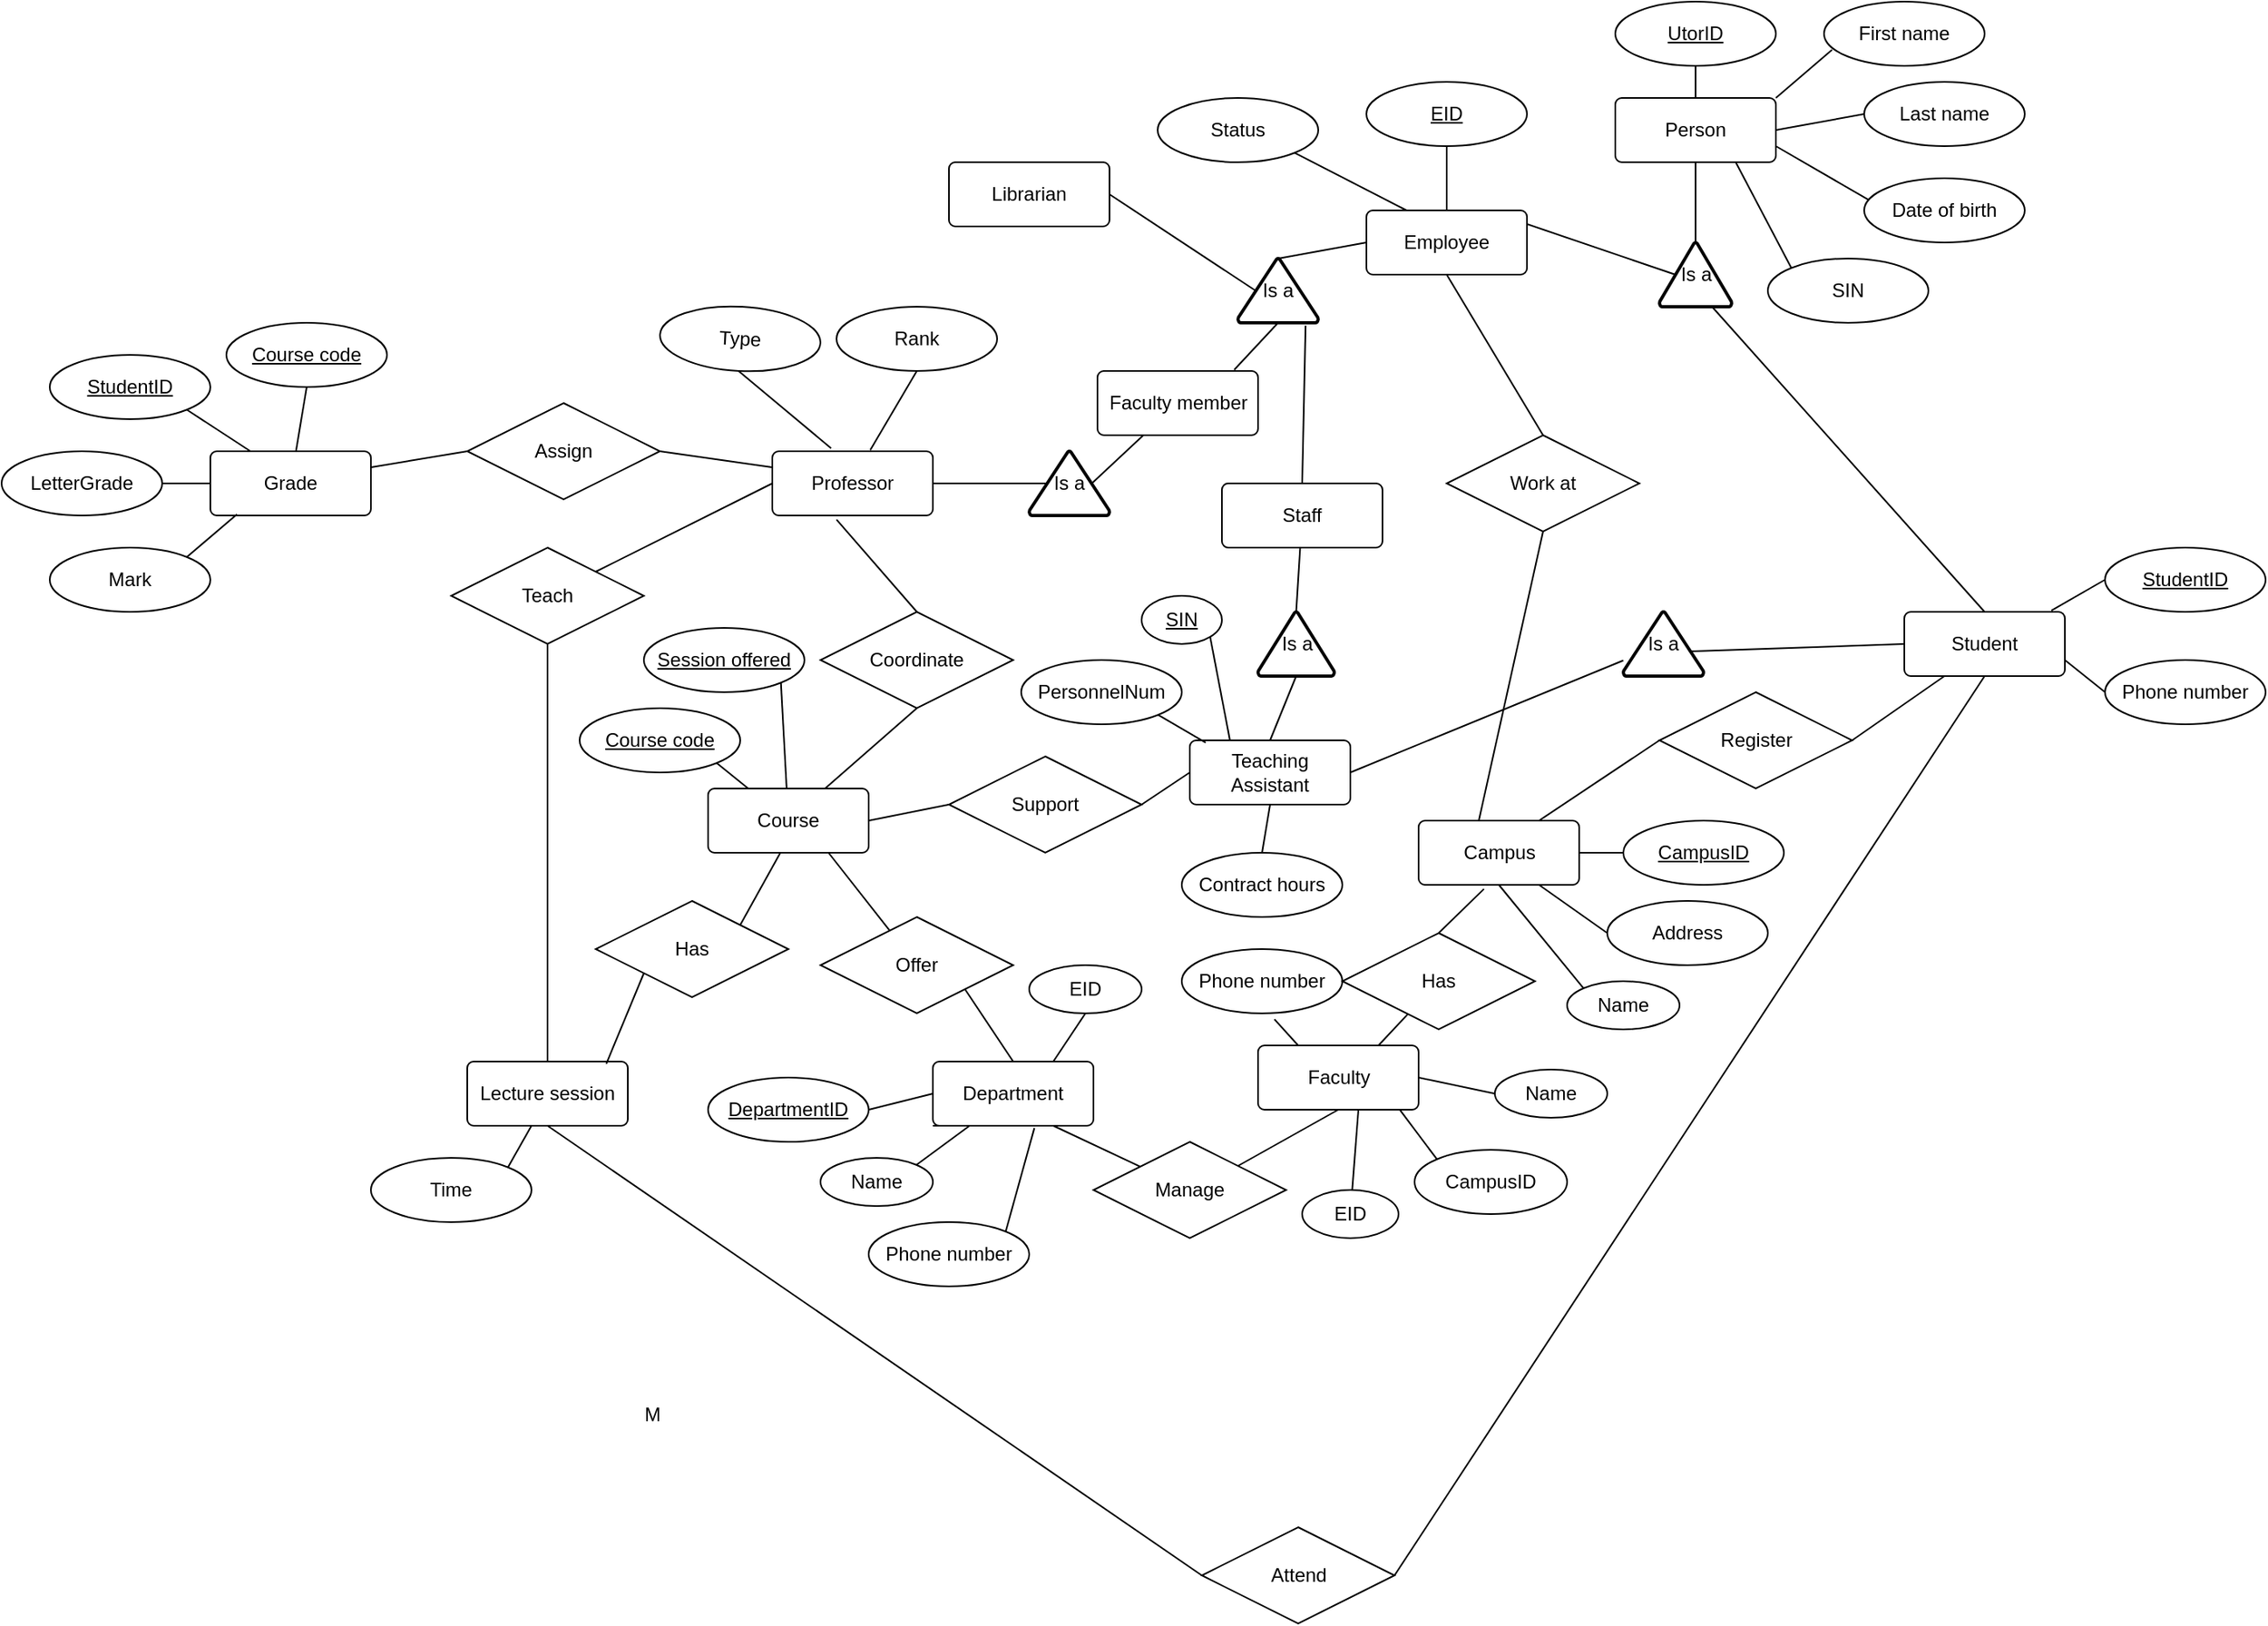 <mxfile version="14.4.2" type="github">
  <diagram id="R2lEEEUBdFMjLlhIrx00" name="Page-1">
    <mxGraphModel dx="1635" dy="925" grid="1" gridSize="10" guides="1" tooltips="1" connect="1" arrows="0" fold="1" page="1" pageScale="1" pageWidth="850" pageHeight="1100" math="0" shadow="0" extFonts="Permanent Marker^https://fonts.googleapis.com/css?family=Permanent+Marker">
      <root>
        <mxCell id="0" />
        <mxCell id="1" parent="0" />
        <mxCell id="gwg-A6XJW5PX1pOnSBx1-50" style="edgeStyle=none;rounded=0;orthogonalLoop=1;jettySize=auto;html=1;exitX=0.75;exitY=0;exitDx=0;exitDy=0;endArrow=none;endFill=0;" parent="1" source="hnaVGo4RE-8-AP_m8wNN-1" target="hnaVGo4RE-8-AP_m8wNN-59" edge="1">
          <mxGeometry relative="1" as="geometry" />
        </mxCell>
        <mxCell id="hnaVGo4RE-8-AP_m8wNN-1" value="Faculty" style="rounded=1;arcSize=10;whiteSpace=wrap;html=1;align=center;" parent="1" vertex="1">
          <mxGeometry x="822.5" y="770" width="100" height="40" as="geometry" />
        </mxCell>
        <mxCell id="gwg-A6XJW5PX1pOnSBx1-49" style="edgeStyle=none;rounded=0;orthogonalLoop=1;jettySize=auto;html=1;exitX=1;exitY=0;exitDx=0;exitDy=0;entryX=0.5;entryY=1;entryDx=0;entryDy=0;endArrow=none;endFill=0;" parent="1" source="hnaVGo4RE-8-AP_m8wNN-2" target="hnaVGo4RE-8-AP_m8wNN-1" edge="1">
          <mxGeometry relative="1" as="geometry" />
        </mxCell>
        <mxCell id="hnaVGo4RE-8-AP_m8wNN-2" value="Manage" style="shape=rhombus;perimeter=rhombusPerimeter;whiteSpace=wrap;html=1;align=center;" parent="1" vertex="1">
          <mxGeometry x="720" y="830" width="120" height="60" as="geometry" />
        </mxCell>
        <mxCell id="gwg-A6XJW5PX1pOnSBx1-48" style="edgeStyle=none;rounded=0;orthogonalLoop=1;jettySize=auto;html=1;exitX=0.75;exitY=1;exitDx=0;exitDy=0;endArrow=none;endFill=0;" parent="1" source="hnaVGo4RE-8-AP_m8wNN-18" target="hnaVGo4RE-8-AP_m8wNN-2" edge="1">
          <mxGeometry relative="1" as="geometry" />
        </mxCell>
        <mxCell id="hnaVGo4RE-8-AP_m8wNN-18" value="Department" style="rounded=1;arcSize=10;whiteSpace=wrap;html=1;align=center;" parent="1" vertex="1">
          <mxGeometry x="620" y="780" width="100" height="40" as="geometry" />
        </mxCell>
        <mxCell id="hnaVGo4RE-8-AP_m8wNN-27" style="edgeStyle=none;rounded=0;orthogonalLoop=1;jettySize=auto;html=1;exitX=0.75;exitY=0;exitDx=0;exitDy=0;startArrow=none;startFill=0;endArrow=none;endFill=0;" parent="1" source="hnaVGo4RE-8-AP_m8wNN-18" target="hnaVGo4RE-8-AP_m8wNN-18" edge="1">
          <mxGeometry relative="1" as="geometry" />
        </mxCell>
        <mxCell id="0r6z_rzIHwYX-zQhmxHH-9" style="rounded=0;orthogonalLoop=1;jettySize=auto;html=1;exitX=0;exitY=0.5;exitDx=0;exitDy=0;entryX=1;entryY=0.5;entryDx=0;entryDy=0;endArrow=none;endFill=0;" edge="1" parent="1" source="hnaVGo4RE-8-AP_m8wNN-29" target="hnaVGo4RE-8-AP_m8wNN-1">
          <mxGeometry relative="1" as="geometry" />
        </mxCell>
        <mxCell id="hnaVGo4RE-8-AP_m8wNN-29" value="Name" style="ellipse;whiteSpace=wrap;html=1;align=center;" parent="1" vertex="1">
          <mxGeometry x="970" y="785" width="70" height="30" as="geometry" />
        </mxCell>
        <mxCell id="0r6z_rzIHwYX-zQhmxHH-17" style="edgeStyle=none;rounded=0;orthogonalLoop=1;jettySize=auto;html=1;exitX=1;exitY=0.5;exitDx=0;exitDy=0;entryX=0;entryY=0.5;entryDx=0;entryDy=0;endArrow=none;endFill=0;" edge="1" parent="1" source="hnaVGo4RE-8-AP_m8wNN-30" target="hnaVGo4RE-8-AP_m8wNN-18">
          <mxGeometry relative="1" as="geometry" />
        </mxCell>
        <mxCell id="hnaVGo4RE-8-AP_m8wNN-30" value="DepartmentID" style="ellipse;whiteSpace=wrap;html=1;align=center;fontStyle=4;" parent="1" vertex="1">
          <mxGeometry x="480" y="790" width="100" height="40" as="geometry" />
        </mxCell>
        <mxCell id="0r6z_rzIHwYX-zQhmxHH-12" style="edgeStyle=none;rounded=0;orthogonalLoop=1;jettySize=auto;html=1;exitX=0.577;exitY=1.092;exitDx=0;exitDy=0;entryX=0.25;entryY=0;entryDx=0;entryDy=0;endArrow=none;endFill=0;exitPerimeter=0;" edge="1" parent="1" source="hnaVGo4RE-8-AP_m8wNN-32" target="hnaVGo4RE-8-AP_m8wNN-1">
          <mxGeometry relative="1" as="geometry" />
        </mxCell>
        <mxCell id="hnaVGo4RE-8-AP_m8wNN-32" value="Phone number" style="ellipse;whiteSpace=wrap;html=1;align=center;" parent="1" vertex="1">
          <mxGeometry x="775" y="710" width="100" height="40" as="geometry" />
        </mxCell>
        <mxCell id="0r6z_rzIHwYX-zQhmxHH-16" style="edgeStyle=none;rounded=0;orthogonalLoop=1;jettySize=auto;html=1;exitX=0.5;exitY=1;exitDx=0;exitDy=0;entryX=0.75;entryY=0;entryDx=0;entryDy=0;endArrow=none;endFill=0;" edge="1" parent="1" source="hnaVGo4RE-8-AP_m8wNN-35" target="hnaVGo4RE-8-AP_m8wNN-18">
          <mxGeometry relative="1" as="geometry" />
        </mxCell>
        <mxCell id="hnaVGo4RE-8-AP_m8wNN-35" value="EID" style="ellipse;whiteSpace=wrap;html=1;align=center;" parent="1" vertex="1">
          <mxGeometry x="680" y="720" width="70" height="30" as="geometry" />
        </mxCell>
        <mxCell id="gwg-A6XJW5PX1pOnSBx1-47" style="edgeStyle=none;rounded=0;orthogonalLoop=1;jettySize=auto;html=1;exitX=1;exitY=1;exitDx=0;exitDy=0;entryX=0.5;entryY=0;entryDx=0;entryDy=0;endArrow=none;endFill=0;" parent="1" source="hnaVGo4RE-8-AP_m8wNN-37" target="hnaVGo4RE-8-AP_m8wNN-18" edge="1">
          <mxGeometry relative="1" as="geometry" />
        </mxCell>
        <mxCell id="hnaVGo4RE-8-AP_m8wNN-37" value="Offer" style="shape=rhombus;perimeter=rhombusPerimeter;whiteSpace=wrap;html=1;align=center;" parent="1" vertex="1">
          <mxGeometry x="550" y="690" width="120" height="60" as="geometry" />
        </mxCell>
        <mxCell id="gwg-A6XJW5PX1pOnSBx1-46" style="edgeStyle=none;rounded=0;orthogonalLoop=1;jettySize=auto;html=1;exitX=0.75;exitY=1;exitDx=0;exitDy=0;endArrow=none;endFill=0;" parent="1" source="hnaVGo4RE-8-AP_m8wNN-40" target="hnaVGo4RE-8-AP_m8wNN-37" edge="1">
          <mxGeometry relative="1" as="geometry" />
        </mxCell>
        <mxCell id="hnaVGo4RE-8-AP_m8wNN-40" value="Course" style="rounded=1;arcSize=10;whiteSpace=wrap;html=1;align=center;" parent="1" vertex="1">
          <mxGeometry x="480" y="610" width="100" height="40" as="geometry" />
        </mxCell>
        <mxCell id="0r6z_rzIHwYX-zQhmxHH-21" style="edgeStyle=none;rounded=0;orthogonalLoop=1;jettySize=auto;html=1;exitX=1;exitY=1;exitDx=0;exitDy=0;entryX=0.25;entryY=0;entryDx=0;entryDy=0;endArrow=none;endFill=0;" edge="1" parent="1" source="hnaVGo4RE-8-AP_m8wNN-46" target="hnaVGo4RE-8-AP_m8wNN-40">
          <mxGeometry relative="1" as="geometry" />
        </mxCell>
        <mxCell id="hnaVGo4RE-8-AP_m8wNN-46" value="Course code" style="ellipse;whiteSpace=wrap;html=1;align=center;fontStyle=4;" parent="1" vertex="1">
          <mxGeometry x="400" y="560" width="100" height="40" as="geometry" />
        </mxCell>
        <mxCell id="0r6z_rzIHwYX-zQhmxHH-23" style="edgeStyle=none;rounded=0;orthogonalLoop=1;jettySize=auto;html=1;exitX=1;exitY=1;exitDx=0;exitDy=0;endArrow=none;endFill=0;" edge="1" parent="1" source="hnaVGo4RE-8-AP_m8wNN-48" target="hnaVGo4RE-8-AP_m8wNN-40">
          <mxGeometry relative="1" as="geometry" />
        </mxCell>
        <mxCell id="hnaVGo4RE-8-AP_m8wNN-48" value="Session offered" style="ellipse;whiteSpace=wrap;html=1;align=center;fontStyle=4;" parent="1" vertex="1">
          <mxGeometry x="440" y="510" width="100" height="40" as="geometry" />
        </mxCell>
        <mxCell id="gwg-A6XJW5PX1pOnSBx1-9" style="edgeStyle=none;rounded=0;orthogonalLoop=1;jettySize=auto;html=1;exitX=0.5;exitY=0;exitDx=0;exitDy=0;entryX=0.4;entryY=1.064;entryDx=0;entryDy=0;entryPerimeter=0;endArrow=none;endFill=0;" parent="1" source="hnaVGo4RE-8-AP_m8wNN-52" target="hnaVGo4RE-8-AP_m8wNN-57" edge="1">
          <mxGeometry relative="1" as="geometry" />
        </mxCell>
        <mxCell id="gwg-A6XJW5PX1pOnSBx1-12" style="edgeStyle=none;rounded=0;orthogonalLoop=1;jettySize=auto;html=1;exitX=0.5;exitY=1;exitDx=0;exitDy=0;endArrow=none;endFill=0;" parent="1" source="hnaVGo4RE-8-AP_m8wNN-52" target="hnaVGo4RE-8-AP_m8wNN-40" edge="1">
          <mxGeometry relative="1" as="geometry" />
        </mxCell>
        <mxCell id="hnaVGo4RE-8-AP_m8wNN-52" value="Coordinate" style="shape=rhombus;perimeter=rhombusPerimeter;whiteSpace=wrap;html=1;align=center;" parent="1" vertex="1">
          <mxGeometry x="550" y="500" width="120" height="60" as="geometry" />
        </mxCell>
        <mxCell id="hnaVGo4RE-8-AP_m8wNN-53" style="edgeStyle=none;rounded=0;orthogonalLoop=1;jettySize=auto;html=1;exitX=0.25;exitY=1;exitDx=0;exitDy=0;entryX=0;entryY=1;entryDx=0;entryDy=0;startArrow=none;startFill=0;endArrow=none;endFill=0;" parent="1" source="hnaVGo4RE-8-AP_m8wNN-18" target="hnaVGo4RE-8-AP_m8wNN-18" edge="1">
          <mxGeometry relative="1" as="geometry" />
        </mxCell>
        <mxCell id="gwg-A6XJW5PX1pOnSBx1-17" style="edgeStyle=none;rounded=0;orthogonalLoop=1;jettySize=auto;html=1;endArrow=none;endFill=0;exitX=0.78;exitY=0.5;exitDx=0;exitDy=0;exitPerimeter=0;" parent="1" source="0r6z_rzIHwYX-zQhmxHH-45" target="0r6z_rzIHwYX-zQhmxHH-43" edge="1">
          <mxGeometry relative="1" as="geometry">
            <mxPoint x="723" y="410" as="sourcePoint" />
            <mxPoint x="730.432" y="386.128" as="targetPoint" />
          </mxGeometry>
        </mxCell>
        <mxCell id="0r6z_rzIHwYX-zQhmxHH-46" style="edgeStyle=none;rounded=0;orthogonalLoop=1;jettySize=auto;html=1;exitX=1;exitY=0.5;exitDx=0;exitDy=0;entryX=0.22;entryY=0.5;entryDx=0;entryDy=0;entryPerimeter=0;endArrow=none;endFill=0;" edge="1" parent="1" source="hnaVGo4RE-8-AP_m8wNN-57" target="0r6z_rzIHwYX-zQhmxHH-45">
          <mxGeometry relative="1" as="geometry" />
        </mxCell>
        <mxCell id="hnaVGo4RE-8-AP_m8wNN-57" value="Professor" style="rounded=1;arcSize=10;whiteSpace=wrap;html=1;align=center;" parent="1" vertex="1">
          <mxGeometry x="520" y="400" width="100" height="40" as="geometry" />
        </mxCell>
        <mxCell id="gwg-A6XJW5PX1pOnSBx1-51" style="edgeStyle=none;rounded=0;orthogonalLoop=1;jettySize=auto;html=1;exitX=0.5;exitY=0;exitDx=0;exitDy=0;entryX=0.407;entryY=1.064;entryDx=0;entryDy=0;entryPerimeter=0;endArrow=none;endFill=0;" parent="1" source="hnaVGo4RE-8-AP_m8wNN-59" target="hnaVGo4RE-8-AP_m8wNN-140" edge="1">
          <mxGeometry relative="1" as="geometry" />
        </mxCell>
        <mxCell id="hnaVGo4RE-8-AP_m8wNN-59" value="Has" style="shape=rhombus;perimeter=rhombusPerimeter;whiteSpace=wrap;html=1;align=center;" parent="1" vertex="1">
          <mxGeometry x="875" y="700" width="120" height="60" as="geometry" />
        </mxCell>
        <mxCell id="gwg-A6XJW5PX1pOnSBx1-31" style="edgeStyle=none;rounded=0;orthogonalLoop=1;jettySize=auto;html=1;exitX=0.5;exitY=1;exitDx=0;exitDy=0;entryX=0;entryY=0.5;entryDx=0;entryDy=0;endArrow=none;endFill=0;" parent="1" source="hnaVGo4RE-8-AP_m8wNN-61" target="hnaVGo4RE-8-AP_m8wNN-82" edge="1">
          <mxGeometry relative="1" as="geometry" />
        </mxCell>
        <mxCell id="hnaVGo4RE-8-AP_m8wNN-61" value="Lecture session" style="rounded=1;arcSize=10;whiteSpace=wrap;html=1;align=center;" parent="1" vertex="1">
          <mxGeometry x="330" y="780" width="100" height="40" as="geometry" />
        </mxCell>
        <mxCell id="gwg-A6XJW5PX1pOnSBx1-7" style="rounded=0;orthogonalLoop=1;jettySize=auto;html=1;exitX=1;exitY=0;exitDx=0;exitDy=0;entryX=0;entryY=0.5;entryDx=0;entryDy=0;endArrow=none;endFill=0;" parent="1" source="hnaVGo4RE-8-AP_m8wNN-63" target="hnaVGo4RE-8-AP_m8wNN-57" edge="1">
          <mxGeometry relative="1" as="geometry" />
        </mxCell>
        <mxCell id="gwg-A6XJW5PX1pOnSBx1-28" style="edgeStyle=none;rounded=0;orthogonalLoop=1;jettySize=auto;html=1;exitX=0.5;exitY=1;exitDx=0;exitDy=0;entryX=0.5;entryY=0;entryDx=0;entryDy=0;endArrow=none;endFill=0;" parent="1" source="hnaVGo4RE-8-AP_m8wNN-63" target="hnaVGo4RE-8-AP_m8wNN-61" edge="1">
          <mxGeometry relative="1" as="geometry" />
        </mxCell>
        <mxCell id="hnaVGo4RE-8-AP_m8wNN-63" value="Teach" style="shape=rhombus;perimeter=rhombusPerimeter;whiteSpace=wrap;html=1;align=center;" parent="1" vertex="1">
          <mxGeometry x="320" y="460" width="120" height="60" as="geometry" />
        </mxCell>
        <mxCell id="hnaVGo4RE-8-AP_m8wNN-66" style="edgeStyle=none;rounded=0;orthogonalLoop=1;jettySize=auto;html=1;exitX=1;exitY=1;exitDx=0;exitDy=0;startArrow=none;startFill=0;endArrow=none;endFill=0;" parent="1" source="hnaVGo4RE-8-AP_m8wNN-52" target="hnaVGo4RE-8-AP_m8wNN-52" edge="1">
          <mxGeometry relative="1" as="geometry" />
        </mxCell>
        <mxCell id="0r6z_rzIHwYX-zQhmxHH-49" style="edgeStyle=none;rounded=0;orthogonalLoop=1;jettySize=auto;html=1;exitX=1;exitY=0;exitDx=0;exitDy=0;entryX=0.4;entryY=1;entryDx=0;entryDy=0;entryPerimeter=0;endArrow=none;endFill=0;" edge="1" parent="1" source="hnaVGo4RE-8-AP_m8wNN-69" target="hnaVGo4RE-8-AP_m8wNN-61">
          <mxGeometry relative="1" as="geometry" />
        </mxCell>
        <mxCell id="hnaVGo4RE-8-AP_m8wNN-69" value="Time" style="ellipse;whiteSpace=wrap;html=1;align=center;" parent="1" vertex="1">
          <mxGeometry x="270" y="840" width="100" height="40" as="geometry" />
        </mxCell>
        <mxCell id="hnaVGo4RE-8-AP_m8wNN-76" style="edgeStyle=none;rounded=0;orthogonalLoop=1;jettySize=auto;html=1;exitX=1;exitY=1;exitDx=0;exitDy=0;startArrow=none;startFill=0;endArrow=none;endFill=0;" parent="1" source="hnaVGo4RE-8-AP_m8wNN-63" target="hnaVGo4RE-8-AP_m8wNN-63" edge="1">
          <mxGeometry relative="1" as="geometry" />
        </mxCell>
        <mxCell id="gwg-A6XJW5PX1pOnSBx1-30" style="edgeStyle=none;rounded=0;orthogonalLoop=1;jettySize=auto;html=1;exitX=1;exitY=0.5;exitDx=0;exitDy=0;entryX=0.5;entryY=1;entryDx=0;entryDy=0;endArrow=none;endFill=0;" parent="1" source="hnaVGo4RE-8-AP_m8wNN-82" target="gwg-A6XJW5PX1pOnSBx1-2" edge="1">
          <mxGeometry relative="1" as="geometry" />
        </mxCell>
        <mxCell id="hnaVGo4RE-8-AP_m8wNN-82" value="Attend" style="shape=rhombus;perimeter=rhombusPerimeter;whiteSpace=wrap;html=1;align=center;" parent="1" vertex="1">
          <mxGeometry x="787.5" y="1070" width="120" height="60" as="geometry" />
        </mxCell>
        <mxCell id="hnaVGo4RE-8-AP_m8wNN-92" value="M" style="text;html=1;align=center;verticalAlign=middle;resizable=0;points=[];autosize=1;" parent="1" vertex="1">
          <mxGeometry x="430" y="990" width="30" height="20" as="geometry" />
        </mxCell>
        <mxCell id="0r6z_rzIHwYX-zQhmxHH-56" style="edgeStyle=none;rounded=0;orthogonalLoop=1;jettySize=auto;html=1;exitX=0.5;exitY=0;exitDx=0;exitDy=0;endArrow=none;endFill=0;" edge="1" parent="1" source="hnaVGo4RE-8-AP_m8wNN-94" target="0r6z_rzIHwYX-zQhmxHH-57">
          <mxGeometry relative="1" as="geometry">
            <mxPoint x="1095" y="140" as="targetPoint" />
          </mxGeometry>
        </mxCell>
        <mxCell id="0r6z_rzIHwYX-zQhmxHH-62" style="edgeStyle=none;rounded=0;orthogonalLoop=1;jettySize=auto;html=1;exitX=0.75;exitY=1;exitDx=0;exitDy=0;entryX=0;entryY=0;entryDx=0;entryDy=0;endArrow=none;endFill=0;" edge="1" parent="1" source="hnaVGo4RE-8-AP_m8wNN-94" target="0r6z_rzIHwYX-zQhmxHH-61">
          <mxGeometry relative="1" as="geometry" />
        </mxCell>
        <mxCell id="0r6z_rzIHwYX-zQhmxHH-63" style="edgeStyle=none;rounded=0;orthogonalLoop=1;jettySize=auto;html=1;exitX=1;exitY=0.75;exitDx=0;exitDy=0;entryX=0.032;entryY=0.342;entryDx=0;entryDy=0;entryPerimeter=0;endArrow=none;endFill=0;" edge="1" parent="1" source="hnaVGo4RE-8-AP_m8wNN-94" target="0r6z_rzIHwYX-zQhmxHH-60">
          <mxGeometry relative="1" as="geometry" />
        </mxCell>
        <mxCell id="0r6z_rzIHwYX-zQhmxHH-65" style="edgeStyle=none;rounded=0;orthogonalLoop=1;jettySize=auto;html=1;exitX=1;exitY=0;exitDx=0;exitDy=0;entryX=0.05;entryY=0.75;entryDx=0;entryDy=0;entryPerimeter=0;endArrow=none;endFill=0;" edge="1" parent="1" source="hnaVGo4RE-8-AP_m8wNN-94" target="0r6z_rzIHwYX-zQhmxHH-58">
          <mxGeometry relative="1" as="geometry" />
        </mxCell>
        <mxCell id="hnaVGo4RE-8-AP_m8wNN-94" value="Person" style="rounded=1;arcSize=10;whiteSpace=wrap;html=1;align=center;" parent="1" vertex="1">
          <mxGeometry x="1045" y="180" width="100" height="40" as="geometry" />
        </mxCell>
        <mxCell id="gwg-A6XJW5PX1pOnSBx1-32" style="edgeStyle=none;rounded=0;orthogonalLoop=1;jettySize=auto;html=1;exitX=0.5;exitY=0;exitDx=0;exitDy=0;exitPerimeter=0;entryX=0.5;entryY=1;entryDx=0;entryDy=0;endArrow=none;endFill=0;" parent="1" source="hnaVGo4RE-8-AP_m8wNN-96" target="hnaVGo4RE-8-AP_m8wNN-94" edge="1">
          <mxGeometry relative="1" as="geometry" />
        </mxCell>
        <mxCell id="hnaVGo4RE-8-AP_m8wNN-96" value="Is a" style="strokeWidth=2;html=1;shape=mxgraph.flowchart.extract_or_measurement;whiteSpace=wrap;" parent="1" vertex="1">
          <mxGeometry x="1072.5" y="270" width="45" height="40" as="geometry" />
        </mxCell>
        <mxCell id="gwg-A6XJW5PX1pOnSBx1-33" style="edgeStyle=none;rounded=0;orthogonalLoop=1;jettySize=auto;html=1;exitX=0.75;exitY=0;exitDx=0;exitDy=0;entryX=0.22;entryY=0.5;entryDx=0;entryDy=0;entryPerimeter=0;endArrow=none;endFill=0;" parent="1" source="hnaVGo4RE-8-AP_m8wNN-99" target="hnaVGo4RE-8-AP_m8wNN-96" edge="1">
          <mxGeometry relative="1" as="geometry" />
        </mxCell>
        <mxCell id="gwg-A6XJW5PX1pOnSBx1-58" style="edgeStyle=none;rounded=0;orthogonalLoop=1;jettySize=auto;html=1;exitX=0.5;exitY=1;exitDx=0;exitDy=0;entryX=0.5;entryY=0;entryDx=0;entryDy=0;endArrow=none;endFill=0;" parent="1" source="hnaVGo4RE-8-AP_m8wNN-99" target="gwg-A6XJW5PX1pOnSBx1-57" edge="1">
          <mxGeometry relative="1" as="geometry" />
        </mxCell>
        <mxCell id="hnaVGo4RE-8-AP_m8wNN-99" value="Employee" style="rounded=1;arcSize=10;whiteSpace=wrap;html=1;align=center;" parent="1" vertex="1">
          <mxGeometry x="890" y="250" width="100" height="40" as="geometry" />
        </mxCell>
        <mxCell id="gwg-A6XJW5PX1pOnSBx1-20" style="edgeStyle=none;rounded=0;orthogonalLoop=1;jettySize=auto;html=1;exitX=0.5;exitY=1;exitDx=0;exitDy=0;exitPerimeter=0;entryX=0.5;entryY=0;entryDx=0;entryDy=0;endArrow=none;endFill=0;" parent="1" source="hnaVGo4RE-8-AP_m8wNN-101" target="hnaVGo4RE-8-AP_m8wNN-113" edge="1">
          <mxGeometry relative="1" as="geometry" />
        </mxCell>
        <mxCell id="hnaVGo4RE-8-AP_m8wNN-101" value="Is a" style="strokeWidth=2;html=1;shape=mxgraph.flowchart.extract_or_measurement;whiteSpace=wrap;" parent="1" vertex="1">
          <mxGeometry x="822.5" y="500" width="47.5" height="40" as="geometry" />
        </mxCell>
        <mxCell id="gwg-A6XJW5PX1pOnSBx1-14" style="edgeStyle=none;rounded=0;orthogonalLoop=1;jettySize=auto;html=1;endArrow=none;endFill=0;entryX=0.5;entryY=0;entryDx=0;entryDy=0;entryPerimeter=0;" parent="1" source="hnaVGo4RE-8-AP_m8wNN-107" target="hnaVGo4RE-8-AP_m8wNN-101" edge="1">
          <mxGeometry relative="1" as="geometry">
            <mxPoint x="750" y="500" as="targetPoint" />
          </mxGeometry>
        </mxCell>
        <mxCell id="gwg-A6XJW5PX1pOnSBx1-16" style="edgeStyle=none;rounded=0;orthogonalLoop=1;jettySize=auto;html=1;exitX=0.5;exitY=0;exitDx=0;exitDy=0;entryX=0.842;entryY=1.043;entryDx=0;entryDy=0;entryPerimeter=0;endArrow=none;endFill=0;" parent="1" source="hnaVGo4RE-8-AP_m8wNN-107" target="hnaVGo4RE-8-AP_m8wNN-126" edge="1">
          <mxGeometry relative="1" as="geometry" />
        </mxCell>
        <mxCell id="hnaVGo4RE-8-AP_m8wNN-107" value="Staff" style="rounded=1;arcSize=10;whiteSpace=wrap;html=1;align=center;" parent="1" vertex="1">
          <mxGeometry x="800" y="420" width="100" height="40" as="geometry" />
        </mxCell>
        <mxCell id="hnaVGo4RE-8-AP_m8wNN-108" value="Is a" style="strokeWidth=2;html=1;shape=mxgraph.flowchart.extract_or_measurement;whiteSpace=wrap;" parent="1" vertex="1">
          <mxGeometry x="1050" y="500" width="50" height="40" as="geometry" />
        </mxCell>
        <mxCell id="gwg-A6XJW5PX1pOnSBx1-18" style="edgeStyle=none;rounded=0;orthogonalLoop=1;jettySize=auto;html=1;exitX=1;exitY=0.5;exitDx=0;exitDy=0;entryX=0.22;entryY=0.5;entryDx=0;entryDy=0;entryPerimeter=0;endArrow=none;endFill=0;" parent="1" source="hnaVGo4RE-8-AP_m8wNN-109" target="hnaVGo4RE-8-AP_m8wNN-126" edge="1">
          <mxGeometry relative="1" as="geometry" />
        </mxCell>
        <mxCell id="hnaVGo4RE-8-AP_m8wNN-109" value="Librarian" style="rounded=1;arcSize=10;whiteSpace=wrap;html=1;align=center;" parent="1" vertex="1">
          <mxGeometry x="630" y="220" width="100" height="40" as="geometry" />
        </mxCell>
        <mxCell id="gwg-A6XJW5PX1pOnSBx1-21" style="edgeStyle=none;rounded=0;orthogonalLoop=1;jettySize=auto;html=1;exitX=0;exitY=0.5;exitDx=0;exitDy=0;entryX=1;entryY=0.5;entryDx=0;entryDy=0;endArrow=none;endFill=0;" parent="1" source="hnaVGo4RE-8-AP_m8wNN-113" target="hnaVGo4RE-8-AP_m8wNN-137" edge="1">
          <mxGeometry relative="1" as="geometry" />
        </mxCell>
        <mxCell id="gwg-A6XJW5PX1pOnSBx1-53" style="edgeStyle=none;rounded=0;orthogonalLoop=1;jettySize=auto;html=1;exitX=1;exitY=0.5;exitDx=0;exitDy=0;endArrow=none;endFill=0;" parent="1" source="hnaVGo4RE-8-AP_m8wNN-113" target="hnaVGo4RE-8-AP_m8wNN-108" edge="1">
          <mxGeometry relative="1" as="geometry" />
        </mxCell>
        <mxCell id="0r6z_rzIHwYX-zQhmxHH-25" style="edgeStyle=none;rounded=0;orthogonalLoop=1;jettySize=auto;html=1;exitX=0.5;exitY=1;exitDx=0;exitDy=0;entryX=0.5;entryY=0;entryDx=0;entryDy=0;endArrow=none;endFill=0;" edge="1" parent="1" source="hnaVGo4RE-8-AP_m8wNN-113" target="0r6z_rzIHwYX-zQhmxHH-24">
          <mxGeometry relative="1" as="geometry" />
        </mxCell>
        <mxCell id="hnaVGo4RE-8-AP_m8wNN-113" value="Teaching Assistant" style="rounded=1;arcSize=10;whiteSpace=wrap;html=1;align=center;" parent="1" vertex="1">
          <mxGeometry x="780" y="580" width="100" height="40" as="geometry" />
        </mxCell>
        <mxCell id="hnaVGo4RE-8-AP_m8wNN-114" style="edgeStyle=none;rounded=0;orthogonalLoop=1;jettySize=auto;html=1;exitX=0.5;exitY=1;exitDx=0;exitDy=0;startArrow=none;startFill=0;endArrow=none;endFill=0;" parent="1" source="hnaVGo4RE-8-AP_m8wNN-109" target="hnaVGo4RE-8-AP_m8wNN-109" edge="1">
          <mxGeometry relative="1" as="geometry" />
        </mxCell>
        <mxCell id="gwg-A6XJW5PX1pOnSBx1-37" style="edgeStyle=none;rounded=0;orthogonalLoop=1;jettySize=auto;html=1;exitX=0.5;exitY=0;exitDx=0;exitDy=0;exitPerimeter=0;endArrow=none;endFill=0;entryX=0;entryY=0.5;entryDx=0;entryDy=0;" parent="1" source="hnaVGo4RE-8-AP_m8wNN-126" target="hnaVGo4RE-8-AP_m8wNN-99" edge="1">
          <mxGeometry relative="1" as="geometry">
            <mxPoint x="880" y="271" as="targetPoint" />
          </mxGeometry>
        </mxCell>
        <mxCell id="0r6z_rzIHwYX-zQhmxHH-44" style="edgeStyle=none;rounded=0;orthogonalLoop=1;jettySize=auto;html=1;exitX=0.5;exitY=1;exitDx=0;exitDy=0;exitPerimeter=0;entryX=0.852;entryY=-0.019;entryDx=0;entryDy=0;entryPerimeter=0;endArrow=none;endFill=0;" edge="1" parent="1" source="hnaVGo4RE-8-AP_m8wNN-126" target="0r6z_rzIHwYX-zQhmxHH-43">
          <mxGeometry relative="1" as="geometry" />
        </mxCell>
        <mxCell id="hnaVGo4RE-8-AP_m8wNN-126" value="Is a" style="strokeWidth=2;html=1;shape=mxgraph.flowchart.extract_or_measurement;whiteSpace=wrap;" parent="1" vertex="1">
          <mxGeometry x="810" y="280" width="50" height="40" as="geometry" />
        </mxCell>
        <mxCell id="gwg-A6XJW5PX1pOnSBx1-15" style="edgeStyle=none;rounded=0;orthogonalLoop=1;jettySize=auto;html=1;exitX=0;exitY=0.5;exitDx=0;exitDy=0;endArrow=none;endFill=0;entryX=1;entryY=0.5;entryDx=0;entryDy=0;" parent="1" source="hnaVGo4RE-8-AP_m8wNN-137" target="hnaVGo4RE-8-AP_m8wNN-40" edge="1">
          <mxGeometry relative="1" as="geometry">
            <mxPoint x="560" y="630" as="targetPoint" />
          </mxGeometry>
        </mxCell>
        <mxCell id="hnaVGo4RE-8-AP_m8wNN-137" value="Support" style="shape=rhombus;perimeter=rhombusPerimeter;whiteSpace=wrap;html=1;align=center;" parent="1" vertex="1">
          <mxGeometry x="630" y="590" width="120" height="60" as="geometry" />
        </mxCell>
        <mxCell id="0r6z_rzIHwYX-zQhmxHH-51" style="edgeStyle=none;rounded=0;orthogonalLoop=1;jettySize=auto;html=1;exitX=1;exitY=0.5;exitDx=0;exitDy=0;entryX=0;entryY=0.5;entryDx=0;entryDy=0;endArrow=none;endFill=0;" edge="1" parent="1" source="hnaVGo4RE-8-AP_m8wNN-140" target="0r6z_rzIHwYX-zQhmxHH-50">
          <mxGeometry relative="1" as="geometry" />
        </mxCell>
        <mxCell id="0r6z_rzIHwYX-zQhmxHH-53" style="edgeStyle=none;rounded=0;orthogonalLoop=1;jettySize=auto;html=1;exitX=0.75;exitY=1;exitDx=0;exitDy=0;entryX=0;entryY=0.5;entryDx=0;entryDy=0;endArrow=none;endFill=0;" edge="1" parent="1" source="hnaVGo4RE-8-AP_m8wNN-140" target="0r6z_rzIHwYX-zQhmxHH-52">
          <mxGeometry relative="1" as="geometry" />
        </mxCell>
        <mxCell id="0r6z_rzIHwYX-zQhmxHH-55" style="edgeStyle=none;rounded=0;orthogonalLoop=1;jettySize=auto;html=1;exitX=0.5;exitY=1;exitDx=0;exitDy=0;entryX=0;entryY=0;entryDx=0;entryDy=0;endArrow=none;endFill=0;" edge="1" parent="1" source="hnaVGo4RE-8-AP_m8wNN-140" target="0r6z_rzIHwYX-zQhmxHH-54">
          <mxGeometry relative="1" as="geometry" />
        </mxCell>
        <mxCell id="hnaVGo4RE-8-AP_m8wNN-140" value="Campus" style="rounded=1;arcSize=10;whiteSpace=wrap;html=1;align=center;" parent="1" vertex="1">
          <mxGeometry x="922.5" y="630" width="100" height="40" as="geometry" />
        </mxCell>
        <mxCell id="gwg-A6XJW5PX1pOnSBx1-22" style="edgeStyle=none;rounded=0;orthogonalLoop=1;jettySize=auto;html=1;exitX=1;exitY=0;exitDx=0;exitDy=0;endArrow=none;endFill=0;entryX=0.45;entryY=1;entryDx=0;entryDy=0;entryPerimeter=0;" parent="1" source="hnaVGo4RE-8-AP_m8wNN-143" target="hnaVGo4RE-8-AP_m8wNN-40" edge="1">
          <mxGeometry relative="1" as="geometry">
            <mxPoint x="520" y="650" as="targetPoint" />
          </mxGeometry>
        </mxCell>
        <mxCell id="gwg-A6XJW5PX1pOnSBx1-40" style="edgeStyle=none;rounded=0;orthogonalLoop=1;jettySize=auto;html=1;exitX=0;exitY=1;exitDx=0;exitDy=0;entryX=0.866;entryY=0.036;entryDx=0;entryDy=0;entryPerimeter=0;endArrow=none;endFill=0;" parent="1" source="hnaVGo4RE-8-AP_m8wNN-143" target="hnaVGo4RE-8-AP_m8wNN-61" edge="1">
          <mxGeometry relative="1" as="geometry" />
        </mxCell>
        <mxCell id="hnaVGo4RE-8-AP_m8wNN-143" value="Has" style="shape=rhombus;perimeter=rhombusPerimeter;whiteSpace=wrap;html=1;align=center;" parent="1" vertex="1">
          <mxGeometry x="410" y="680" width="120" height="60" as="geometry" />
        </mxCell>
        <mxCell id="gwg-A6XJW5PX1pOnSBx1-34" style="edgeStyle=none;rounded=0;orthogonalLoop=1;jettySize=auto;html=1;exitX=0.5;exitY=0;exitDx=0;exitDy=0;endArrow=none;endFill=0;entryX=0.718;entryY=0.987;entryDx=0;entryDy=0;entryPerimeter=0;" parent="1" source="gwg-A6XJW5PX1pOnSBx1-2" target="hnaVGo4RE-8-AP_m8wNN-96" edge="1">
          <mxGeometry relative="1" as="geometry">
            <mxPoint x="994" y="220" as="targetPoint" />
          </mxGeometry>
        </mxCell>
        <mxCell id="gwg-A6XJW5PX1pOnSBx1-39" style="edgeStyle=none;rounded=0;orthogonalLoop=1;jettySize=auto;html=1;exitX=0;exitY=0.5;exitDx=0;exitDy=0;endArrow=none;endFill=0;entryX=0.818;entryY=0.617;entryDx=0;entryDy=0;entryPerimeter=0;" parent="1" source="gwg-A6XJW5PX1pOnSBx1-2" target="hnaVGo4RE-8-AP_m8wNN-108" edge="1">
          <mxGeometry relative="1" as="geometry" />
        </mxCell>
        <mxCell id="0r6z_rzIHwYX-zQhmxHH-32" style="edgeStyle=none;rounded=0;orthogonalLoop=1;jettySize=auto;html=1;exitX=1;exitY=0.75;exitDx=0;exitDy=0;entryX=0;entryY=0.5;entryDx=0;entryDy=0;endArrow=none;endFill=0;" edge="1" parent="1" source="gwg-A6XJW5PX1pOnSBx1-2" target="0r6z_rzIHwYX-zQhmxHH-1">
          <mxGeometry relative="1" as="geometry" />
        </mxCell>
        <mxCell id="gwg-A6XJW5PX1pOnSBx1-2" value="Student" style="rounded=1;arcSize=10;whiteSpace=wrap;html=1;align=center;" parent="1" vertex="1">
          <mxGeometry x="1225" y="500" width="100" height="40" as="geometry" />
        </mxCell>
        <mxCell id="gwg-A6XJW5PX1pOnSBx1-13" style="edgeStyle=none;rounded=0;orthogonalLoop=1;jettySize=auto;html=1;exitX=1;exitY=1;exitDx=0;exitDy=0;endArrow=none;endFill=0;" parent="1" source="hnaVGo4RE-8-AP_m8wNN-137" target="hnaVGo4RE-8-AP_m8wNN-137" edge="1">
          <mxGeometry relative="1" as="geometry" />
        </mxCell>
        <mxCell id="gwg-A6XJW5PX1pOnSBx1-19" style="edgeStyle=none;rounded=0;orthogonalLoop=1;jettySize=auto;html=1;exitX=0;exitY=1;exitDx=0;exitDy=0;endArrow=none;endFill=0;" parent="1" source="hnaVGo4RE-8-AP_m8wNN-137" target="hnaVGo4RE-8-AP_m8wNN-137" edge="1">
          <mxGeometry relative="1" as="geometry" />
        </mxCell>
        <mxCell id="gwg-A6XJW5PX1pOnSBx1-29" style="edgeStyle=none;rounded=0;orthogonalLoop=1;jettySize=auto;html=1;exitX=0.75;exitY=1;exitDx=0;exitDy=0;endArrow=none;endFill=0;" parent="1" source="hnaVGo4RE-8-AP_m8wNN-107" target="hnaVGo4RE-8-AP_m8wNN-107" edge="1">
          <mxGeometry relative="1" as="geometry" />
        </mxCell>
        <mxCell id="gwg-A6XJW5PX1pOnSBx1-55" style="edgeStyle=none;rounded=0;orthogonalLoop=1;jettySize=auto;html=1;exitX=0;exitY=0.5;exitDx=0;exitDy=0;entryX=0.75;entryY=0;entryDx=0;entryDy=0;endArrow=none;endFill=0;" parent="1" source="gwg-A6XJW5PX1pOnSBx1-54" target="hnaVGo4RE-8-AP_m8wNN-140" edge="1">
          <mxGeometry relative="1" as="geometry" />
        </mxCell>
        <mxCell id="gwg-A6XJW5PX1pOnSBx1-56" style="edgeStyle=none;rounded=0;orthogonalLoop=1;jettySize=auto;html=1;exitX=1;exitY=0.5;exitDx=0;exitDy=0;entryX=0.25;entryY=1;entryDx=0;entryDy=0;endArrow=none;endFill=0;" parent="1" source="gwg-A6XJW5PX1pOnSBx1-54" target="gwg-A6XJW5PX1pOnSBx1-2" edge="1">
          <mxGeometry relative="1" as="geometry" />
        </mxCell>
        <mxCell id="gwg-A6XJW5PX1pOnSBx1-54" value="Register" style="shape=rhombus;perimeter=rhombusPerimeter;whiteSpace=wrap;html=1;align=center;" parent="1" vertex="1">
          <mxGeometry x="1072.5" y="550" width="120" height="60" as="geometry" />
        </mxCell>
        <mxCell id="gwg-A6XJW5PX1pOnSBx1-59" style="edgeStyle=none;rounded=0;orthogonalLoop=1;jettySize=auto;html=1;exitX=0.5;exitY=1;exitDx=0;exitDy=0;entryX=0.375;entryY=0;entryDx=0;entryDy=0;entryPerimeter=0;endArrow=none;endFill=0;" parent="1" source="gwg-A6XJW5PX1pOnSBx1-57" target="hnaVGo4RE-8-AP_m8wNN-140" edge="1">
          <mxGeometry relative="1" as="geometry" />
        </mxCell>
        <mxCell id="gwg-A6XJW5PX1pOnSBx1-57" value="Work at" style="shape=rhombus;perimeter=rhombusPerimeter;whiteSpace=wrap;html=1;align=center;" parent="1" vertex="1">
          <mxGeometry x="940" y="390" width="120" height="60" as="geometry" />
        </mxCell>
        <mxCell id="0r6z_rzIHwYX-zQhmxHH-1" value="Phone number" style="ellipse;whiteSpace=wrap;html=1;align=center;" vertex="1" parent="1">
          <mxGeometry x="1350" y="530" width="100" height="40" as="geometry" />
        </mxCell>
        <mxCell id="0r6z_rzIHwYX-zQhmxHH-20" style="edgeStyle=none;rounded=0;orthogonalLoop=1;jettySize=auto;html=1;exitX=1;exitY=0;exitDx=0;exitDy=0;entryX=0.632;entryY=1.036;entryDx=0;entryDy=0;entryPerimeter=0;endArrow=none;endFill=0;" edge="1" parent="1" source="0r6z_rzIHwYX-zQhmxHH-2" target="hnaVGo4RE-8-AP_m8wNN-18">
          <mxGeometry relative="1" as="geometry" />
        </mxCell>
        <mxCell id="0r6z_rzIHwYX-zQhmxHH-2" value="Phone number" style="ellipse;whiteSpace=wrap;html=1;align=center;" vertex="1" parent="1">
          <mxGeometry x="580" y="880" width="100" height="40" as="geometry" />
        </mxCell>
        <mxCell id="0r6z_rzIHwYX-zQhmxHH-11" style="edgeStyle=none;rounded=0;orthogonalLoop=1;jettySize=auto;html=1;entryX=0.625;entryY=1;entryDx=0;entryDy=0;entryPerimeter=0;endArrow=none;endFill=0;" edge="1" parent="1" source="0r6z_rzIHwYX-zQhmxHH-7" target="hnaVGo4RE-8-AP_m8wNN-1">
          <mxGeometry relative="1" as="geometry" />
        </mxCell>
        <mxCell id="0r6z_rzIHwYX-zQhmxHH-7" value="EID" style="ellipse;whiteSpace=wrap;html=1;align=center;" vertex="1" parent="1">
          <mxGeometry x="850" y="860" width="60" height="30" as="geometry" />
        </mxCell>
        <mxCell id="0r6z_rzIHwYX-zQhmxHH-10" style="edgeStyle=none;rounded=0;orthogonalLoop=1;jettySize=auto;html=1;exitX=0;exitY=0;exitDx=0;exitDy=0;entryX=0.885;entryY=1.009;entryDx=0;entryDy=0;entryPerimeter=0;endArrow=none;endFill=0;" edge="1" parent="1" source="0r6z_rzIHwYX-zQhmxHH-8" target="hnaVGo4RE-8-AP_m8wNN-1">
          <mxGeometry relative="1" as="geometry" />
        </mxCell>
        <mxCell id="0r6z_rzIHwYX-zQhmxHH-8" value="CampusID" style="ellipse;whiteSpace=wrap;html=1;align=center;" vertex="1" parent="1">
          <mxGeometry x="920" y="835" width="95" height="40" as="geometry" />
        </mxCell>
        <mxCell id="0r6z_rzIHwYX-zQhmxHH-18" style="edgeStyle=none;rounded=0;orthogonalLoop=1;jettySize=auto;html=1;exitX=1;exitY=0;exitDx=0;exitDy=0;endArrow=none;endFill=0;" edge="1" parent="1" source="0r6z_rzIHwYX-zQhmxHH-14" target="hnaVGo4RE-8-AP_m8wNN-18">
          <mxGeometry relative="1" as="geometry" />
        </mxCell>
        <mxCell id="0r6z_rzIHwYX-zQhmxHH-14" value="Name" style="ellipse;whiteSpace=wrap;html=1;align=center;" vertex="1" parent="1">
          <mxGeometry x="550" y="840" width="70" height="30" as="geometry" />
        </mxCell>
        <mxCell id="0r6z_rzIHwYX-zQhmxHH-24" value="Contract hours" style="ellipse;whiteSpace=wrap;html=1;align=center;" vertex="1" parent="1">
          <mxGeometry x="775" y="650" width="100" height="40" as="geometry" />
        </mxCell>
        <mxCell id="0r6z_rzIHwYX-zQhmxHH-29" style="edgeStyle=none;rounded=0;orthogonalLoop=1;jettySize=auto;html=1;exitX=0.5;exitY=1;exitDx=0;exitDy=0;entryX=0.366;entryY=-0.047;entryDx=0;entryDy=0;endArrow=none;endFill=0;entryPerimeter=0;" edge="1" parent="1" source="0r6z_rzIHwYX-zQhmxHH-26" target="hnaVGo4RE-8-AP_m8wNN-57">
          <mxGeometry relative="1" as="geometry" />
        </mxCell>
        <mxCell id="0r6z_rzIHwYX-zQhmxHH-26" value="Type" style="ellipse;whiteSpace=wrap;html=1;align=center;rotation=3;" vertex="1" parent="1">
          <mxGeometry x="450" y="310" width="100" height="40" as="geometry" />
        </mxCell>
        <mxCell id="0r6z_rzIHwYX-zQhmxHH-28" style="edgeStyle=none;rounded=0;orthogonalLoop=1;jettySize=auto;html=1;exitX=0.5;exitY=1;exitDx=0;exitDy=0;entryX=0.61;entryY=-0.019;entryDx=0;entryDy=0;endArrow=none;endFill=0;entryPerimeter=0;" edge="1" parent="1" source="0r6z_rzIHwYX-zQhmxHH-27" target="hnaVGo4RE-8-AP_m8wNN-57">
          <mxGeometry relative="1" as="geometry" />
        </mxCell>
        <mxCell id="0r6z_rzIHwYX-zQhmxHH-27" value="Rank" style="ellipse;whiteSpace=wrap;html=1;align=center;" vertex="1" parent="1">
          <mxGeometry x="560" y="310" width="100" height="40" as="geometry" />
        </mxCell>
        <mxCell id="0r6z_rzIHwYX-zQhmxHH-35" style="edgeStyle=none;rounded=0;orthogonalLoop=1;jettySize=auto;html=1;exitX=0;exitY=0.5;exitDx=0;exitDy=0;entryX=0.916;entryY=-0.019;entryDx=0;entryDy=0;entryPerimeter=0;endArrow=none;endFill=0;" edge="1" parent="1" source="0r6z_rzIHwYX-zQhmxHH-34" target="gwg-A6XJW5PX1pOnSBx1-2">
          <mxGeometry relative="1" as="geometry" />
        </mxCell>
        <mxCell id="0r6z_rzIHwYX-zQhmxHH-34" value="StudentID" style="ellipse;whiteSpace=wrap;html=1;align=center;fontStyle=4;" vertex="1" parent="1">
          <mxGeometry x="1350" y="460" width="100" height="40" as="geometry" />
        </mxCell>
        <mxCell id="0r6z_rzIHwYX-zQhmxHH-40" style="edgeStyle=none;rounded=0;orthogonalLoop=1;jettySize=auto;html=1;exitX=0.5;exitY=1;exitDx=0;exitDy=0;entryX=0.5;entryY=0;entryDx=0;entryDy=0;endArrow=none;endFill=0;" edge="1" parent="1" source="0r6z_rzIHwYX-zQhmxHH-39" target="hnaVGo4RE-8-AP_m8wNN-99">
          <mxGeometry relative="1" as="geometry" />
        </mxCell>
        <mxCell id="0r6z_rzIHwYX-zQhmxHH-39" value="EID" style="ellipse;whiteSpace=wrap;html=1;align=center;fontStyle=4;" vertex="1" parent="1">
          <mxGeometry x="890" y="170" width="100" height="40" as="geometry" />
        </mxCell>
        <mxCell id="0r6z_rzIHwYX-zQhmxHH-43" value="Faculty member" style="rounded=1;arcSize=10;whiteSpace=wrap;html=1;align=center;" vertex="1" parent="1">
          <mxGeometry x="722.502" y="349.998" width="100" height="40" as="geometry" />
        </mxCell>
        <mxCell id="0r6z_rzIHwYX-zQhmxHH-45" value="Is a" style="strokeWidth=2;html=1;shape=mxgraph.flowchart.extract_or_measurement;whiteSpace=wrap;" vertex="1" parent="1">
          <mxGeometry x="680" y="400" width="50" height="40" as="geometry" />
        </mxCell>
        <mxCell id="0r6z_rzIHwYX-zQhmxHH-48" style="edgeStyle=none;rounded=0;orthogonalLoop=1;jettySize=auto;html=1;exitX=1;exitY=1;exitDx=0;exitDy=0;entryX=0.25;entryY=0;entryDx=0;entryDy=0;endArrow=none;endFill=0;" edge="1" parent="1" source="0r6z_rzIHwYX-zQhmxHH-47" target="hnaVGo4RE-8-AP_m8wNN-99">
          <mxGeometry relative="1" as="geometry" />
        </mxCell>
        <mxCell id="0r6z_rzIHwYX-zQhmxHH-47" value="Status" style="ellipse;whiteSpace=wrap;html=1;align=center;" vertex="1" parent="1">
          <mxGeometry x="760" y="180" width="100" height="40" as="geometry" />
        </mxCell>
        <mxCell id="0r6z_rzIHwYX-zQhmxHH-50" value="CampusID" style="ellipse;whiteSpace=wrap;html=1;align=center;fontStyle=4;" vertex="1" parent="1">
          <mxGeometry x="1050" y="630" width="100" height="40" as="geometry" />
        </mxCell>
        <mxCell id="0r6z_rzIHwYX-zQhmxHH-52" value="Address" style="ellipse;whiteSpace=wrap;html=1;align=center;" vertex="1" parent="1">
          <mxGeometry x="1040" y="680" width="100" height="40" as="geometry" />
        </mxCell>
        <mxCell id="0r6z_rzIHwYX-zQhmxHH-54" value="Name" style="ellipse;whiteSpace=wrap;html=1;align=center;" vertex="1" parent="1">
          <mxGeometry x="1015" y="730" width="70" height="30" as="geometry" />
        </mxCell>
        <mxCell id="0r6z_rzIHwYX-zQhmxHH-57" value="UtorID" style="ellipse;whiteSpace=wrap;html=1;align=center;fontStyle=4;" vertex="1" parent="1">
          <mxGeometry x="1045" y="120" width="100" height="40" as="geometry" />
        </mxCell>
        <mxCell id="0r6z_rzIHwYX-zQhmxHH-58" value="First name" style="ellipse;whiteSpace=wrap;html=1;align=center;" vertex="1" parent="1">
          <mxGeometry x="1175" y="120" width="100" height="40" as="geometry" />
        </mxCell>
        <mxCell id="0r6z_rzIHwYX-zQhmxHH-67" style="edgeStyle=none;rounded=0;orthogonalLoop=1;jettySize=auto;html=1;exitX=0;exitY=0.5;exitDx=0;exitDy=0;entryX=1;entryY=0.5;entryDx=0;entryDy=0;endArrow=none;endFill=0;" edge="1" parent="1" source="0r6z_rzIHwYX-zQhmxHH-59" target="hnaVGo4RE-8-AP_m8wNN-94">
          <mxGeometry relative="1" as="geometry" />
        </mxCell>
        <mxCell id="0r6z_rzIHwYX-zQhmxHH-59" value="Last name" style="ellipse;whiteSpace=wrap;html=1;align=center;" vertex="1" parent="1">
          <mxGeometry x="1200" y="170" width="100" height="40" as="geometry" />
        </mxCell>
        <mxCell id="0r6z_rzIHwYX-zQhmxHH-60" value="Date of birth" style="ellipse;whiteSpace=wrap;html=1;align=center;" vertex="1" parent="1">
          <mxGeometry x="1200" y="230" width="100" height="40" as="geometry" />
        </mxCell>
        <mxCell id="0r6z_rzIHwYX-zQhmxHH-61" value="SIN" style="ellipse;whiteSpace=wrap;html=1;align=center;" vertex="1" parent="1">
          <mxGeometry x="1140" y="280" width="100" height="40" as="geometry" />
        </mxCell>
        <mxCell id="0r6z_rzIHwYX-zQhmxHH-71" style="edgeStyle=none;rounded=0;orthogonalLoop=1;jettySize=auto;html=1;exitX=1;exitY=0.25;exitDx=0;exitDy=0;entryX=0;entryY=0.5;entryDx=0;entryDy=0;endArrow=none;endFill=0;" edge="1" parent="1" source="0r6z_rzIHwYX-zQhmxHH-68" target="0r6z_rzIHwYX-zQhmxHH-69">
          <mxGeometry relative="1" as="geometry" />
        </mxCell>
        <mxCell id="0r6z_rzIHwYX-zQhmxHH-68" value="Grade" style="rounded=1;arcSize=10;whiteSpace=wrap;html=1;align=center;" vertex="1" parent="1">
          <mxGeometry x="170" y="400" width="100" height="40" as="geometry" />
        </mxCell>
        <mxCell id="0r6z_rzIHwYX-zQhmxHH-70" style="edgeStyle=none;rounded=0;orthogonalLoop=1;jettySize=auto;html=1;exitX=1;exitY=0.5;exitDx=0;exitDy=0;entryX=0;entryY=0.25;entryDx=0;entryDy=0;endArrow=none;endFill=0;" edge="1" parent="1" source="0r6z_rzIHwYX-zQhmxHH-69" target="hnaVGo4RE-8-AP_m8wNN-57">
          <mxGeometry relative="1" as="geometry" />
        </mxCell>
        <mxCell id="0r6z_rzIHwYX-zQhmxHH-69" value="Assign" style="shape=rhombus;perimeter=rhombusPerimeter;whiteSpace=wrap;html=1;align=center;" vertex="1" parent="1">
          <mxGeometry x="330" y="370" width="120" height="60" as="geometry" />
        </mxCell>
        <mxCell id="0r6z_rzIHwYX-zQhmxHH-73" style="edgeStyle=none;rounded=0;orthogonalLoop=1;jettySize=auto;html=1;exitX=1;exitY=1;exitDx=0;exitDy=0;entryX=0.099;entryY=0.036;entryDx=0;entryDy=0;endArrow=none;endFill=0;entryPerimeter=0;" edge="1" parent="1" source="0r6z_rzIHwYX-zQhmxHH-72" target="hnaVGo4RE-8-AP_m8wNN-113">
          <mxGeometry relative="1" as="geometry" />
        </mxCell>
        <mxCell id="0r6z_rzIHwYX-zQhmxHH-72" value="PersonnelNum" style="ellipse;whiteSpace=wrap;html=1;align=center;" vertex="1" parent="1">
          <mxGeometry x="675" y="530" width="100" height="40" as="geometry" />
        </mxCell>
        <mxCell id="0r6z_rzIHwYX-zQhmxHH-75" style="edgeStyle=none;rounded=0;orthogonalLoop=1;jettySize=auto;html=1;exitX=1;exitY=1;exitDx=0;exitDy=0;entryX=0.25;entryY=0;entryDx=0;entryDy=0;endArrow=none;endFill=0;" edge="1" parent="1" source="0r6z_rzIHwYX-zQhmxHH-74" target="hnaVGo4RE-8-AP_m8wNN-113">
          <mxGeometry relative="1" as="geometry" />
        </mxCell>
        <mxCell id="0r6z_rzIHwYX-zQhmxHH-74" value="SIN" style="ellipse;whiteSpace=wrap;html=1;align=center;fontStyle=4;" vertex="1" parent="1">
          <mxGeometry x="750" y="490" width="50" height="30" as="geometry" />
        </mxCell>
        <mxCell id="0r6z_rzIHwYX-zQhmxHH-77" style="edgeStyle=none;rounded=0;orthogonalLoop=1;jettySize=auto;html=1;exitX=1;exitY=0.5;exitDx=0;exitDy=0;entryX=0;entryY=0.5;entryDx=0;entryDy=0;endArrow=none;endFill=0;" edge="1" parent="1" source="0r6z_rzIHwYX-zQhmxHH-76" target="0r6z_rzIHwYX-zQhmxHH-68">
          <mxGeometry relative="1" as="geometry" />
        </mxCell>
        <mxCell id="0r6z_rzIHwYX-zQhmxHH-76" value="LetterGrade" style="ellipse;whiteSpace=wrap;html=1;align=center;" vertex="1" parent="1">
          <mxGeometry x="40" y="400" width="100" height="40" as="geometry" />
        </mxCell>
        <mxCell id="0r6z_rzIHwYX-zQhmxHH-79" style="edgeStyle=none;rounded=0;orthogonalLoop=1;jettySize=auto;html=1;exitX=1;exitY=0;exitDx=0;exitDy=0;entryX=0.166;entryY=0.981;entryDx=0;entryDy=0;entryPerimeter=0;endArrow=none;endFill=0;" edge="1" parent="1" source="0r6z_rzIHwYX-zQhmxHH-78" target="0r6z_rzIHwYX-zQhmxHH-68">
          <mxGeometry relative="1" as="geometry" />
        </mxCell>
        <mxCell id="0r6z_rzIHwYX-zQhmxHH-78" value="Mark" style="ellipse;whiteSpace=wrap;html=1;align=center;" vertex="1" parent="1">
          <mxGeometry x="70" y="460" width="100" height="40" as="geometry" />
        </mxCell>
        <mxCell id="0r6z_rzIHwYX-zQhmxHH-82" style="edgeStyle=none;rounded=0;orthogonalLoop=1;jettySize=auto;html=1;exitX=1;exitY=1;exitDx=0;exitDy=0;entryX=0.25;entryY=0;entryDx=0;entryDy=0;endArrow=none;endFill=0;" edge="1" parent="1" source="0r6z_rzIHwYX-zQhmxHH-80" target="0r6z_rzIHwYX-zQhmxHH-68">
          <mxGeometry relative="1" as="geometry" />
        </mxCell>
        <mxCell id="0r6z_rzIHwYX-zQhmxHH-80" value="StudentID" style="ellipse;whiteSpace=wrap;html=1;align=center;fontStyle=4;" vertex="1" parent="1">
          <mxGeometry x="70" y="340" width="100" height="40" as="geometry" />
        </mxCell>
        <mxCell id="0r6z_rzIHwYX-zQhmxHH-83" style="edgeStyle=none;rounded=0;orthogonalLoop=1;jettySize=auto;html=1;exitX=0.5;exitY=1;exitDx=0;exitDy=0;endArrow=none;endFill=0;" edge="1" parent="1" source="0r6z_rzIHwYX-zQhmxHH-81" target="0r6z_rzIHwYX-zQhmxHH-68">
          <mxGeometry relative="1" as="geometry" />
        </mxCell>
        <mxCell id="0r6z_rzIHwYX-zQhmxHH-81" value="Course code" style="ellipse;whiteSpace=wrap;html=1;align=center;fontStyle=4;" vertex="1" parent="1">
          <mxGeometry x="180" y="320" width="100" height="40" as="geometry" />
        </mxCell>
      </root>
    </mxGraphModel>
  </diagram>
</mxfile>
